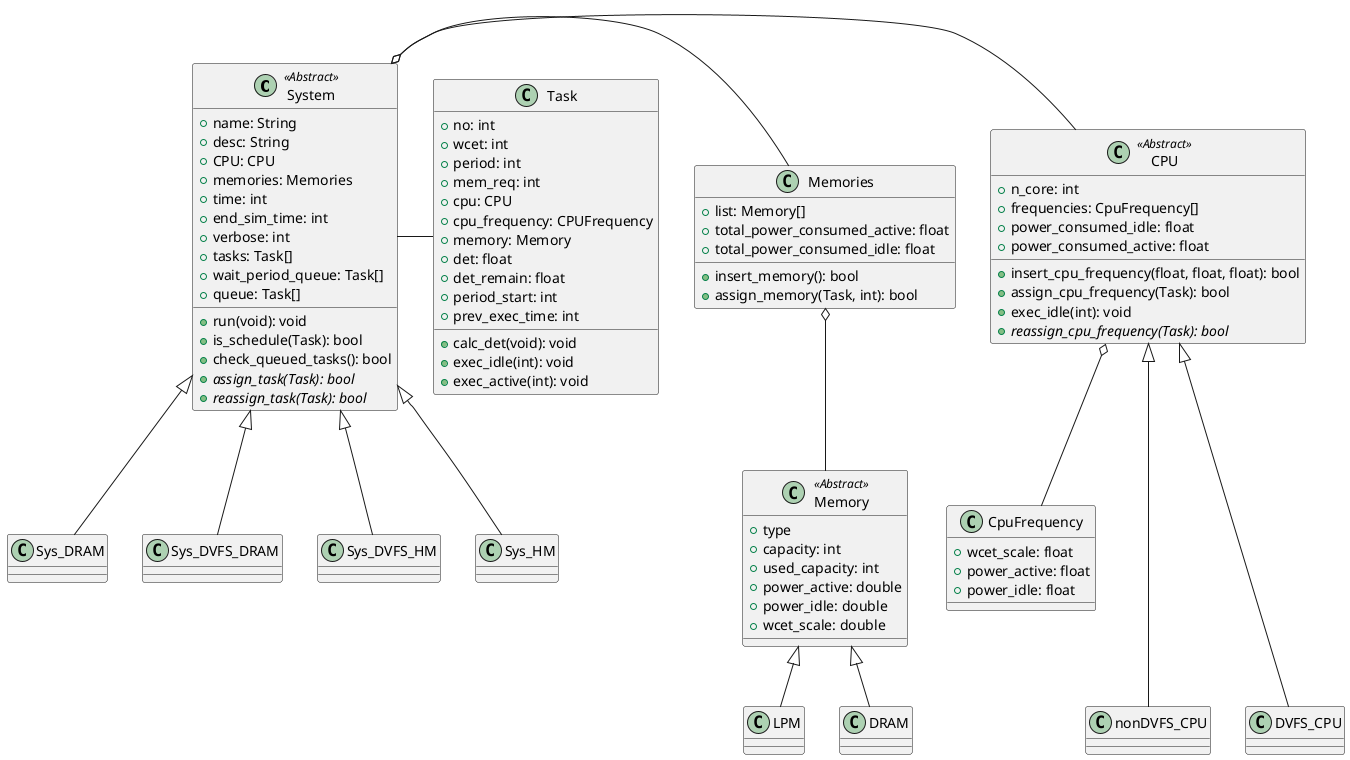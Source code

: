 @startuml simulator

/'<System>'/

class System <<Abstract>>
class System{
    +{field} name: String
    +{field} desc: String
    +{field} CPU: CPU
    +{field} memories: Memories
    +{field} time: int
    +{field} end_sim_time: int
    +{field} verbose: int
    +{field} tasks: Task[]
    +{field} wait_period_queue: Task[]
    +{field} queue: Task[]

    +{method} run(void): void
    +{method} is_schedule(Task): bool
    +{method} check_queued_tasks(): bool
    +{method}{abstract} assign_task(Task): bool
    +{method}{abstract} reassign_task(Task): bool
}

System o- CPU
System o- Memories
System <|-- Sys_DRAM
System <|-- Sys_DVFS_DRAM
System <|-- Sys_DVFS_HM
System <|-- Sys_HM

/'<CPU>'/
class CPU <<Abstract>>
class CPU {
    +{field} n_core: int
    +{field} frequencies: CpuFrequency[]
    +{field} power_consumed_idle: float
    +{field} power_consumed_active: float

    +{method} insert_cpu_frequency(float, float, float): bool
    +{method} assign_cpu_frequency(Task): bool
    +{method} exec_idle(int): void
    +{method}{abstract} reassign_cpu_frequency(Task): bool
} 

CPU <|--- nonDVFS_CPU
CPU <|--- DVFS_CPU
CPU o-- CpuFrequency

class CpuFrequency{
    +{field} wcet_scale: float
    +{field} power_active: float
    +{field} power_idle: float
}

/'<Memory>'/
class Memories{
    +{field} list: Memory[]
    +{field} total_power_consumed_active: float
    +{field} total_power_consumed_idle: float

    +{method} insert_memory(): bool
    +{method} assign_memory(Task, int): bool
}

class Memory <<Abstract>>
class Memory{
    +{field} type
    +{field} capacity: int
    +{field} used_capacity: int
    +{field} power_active: double
    +{field} power_idle: double
    +{field} wcet_scale: double
}

Memory <|-- LPM
Memory <|-- DRAM
Memories o-- Memory


/'Task'/
class Task{
    +{field} no: int
    +{field} wcet: int
    +{field} period: int
    +{field} mem_req: int
    +{field} cpu: CPU
    +{field} cpu_frequency: CPUFrequency
    +{field} memory: Memory
    +{field} det: float
    +{field} det_remain: float
    +{field} period_start: int
    +{field} prev_exec_time: int

    +{method} calc_det(void): void
    +{method} exec_idle(int): void
    +{method} exec_active(int): void
}

System - Task


@enduml